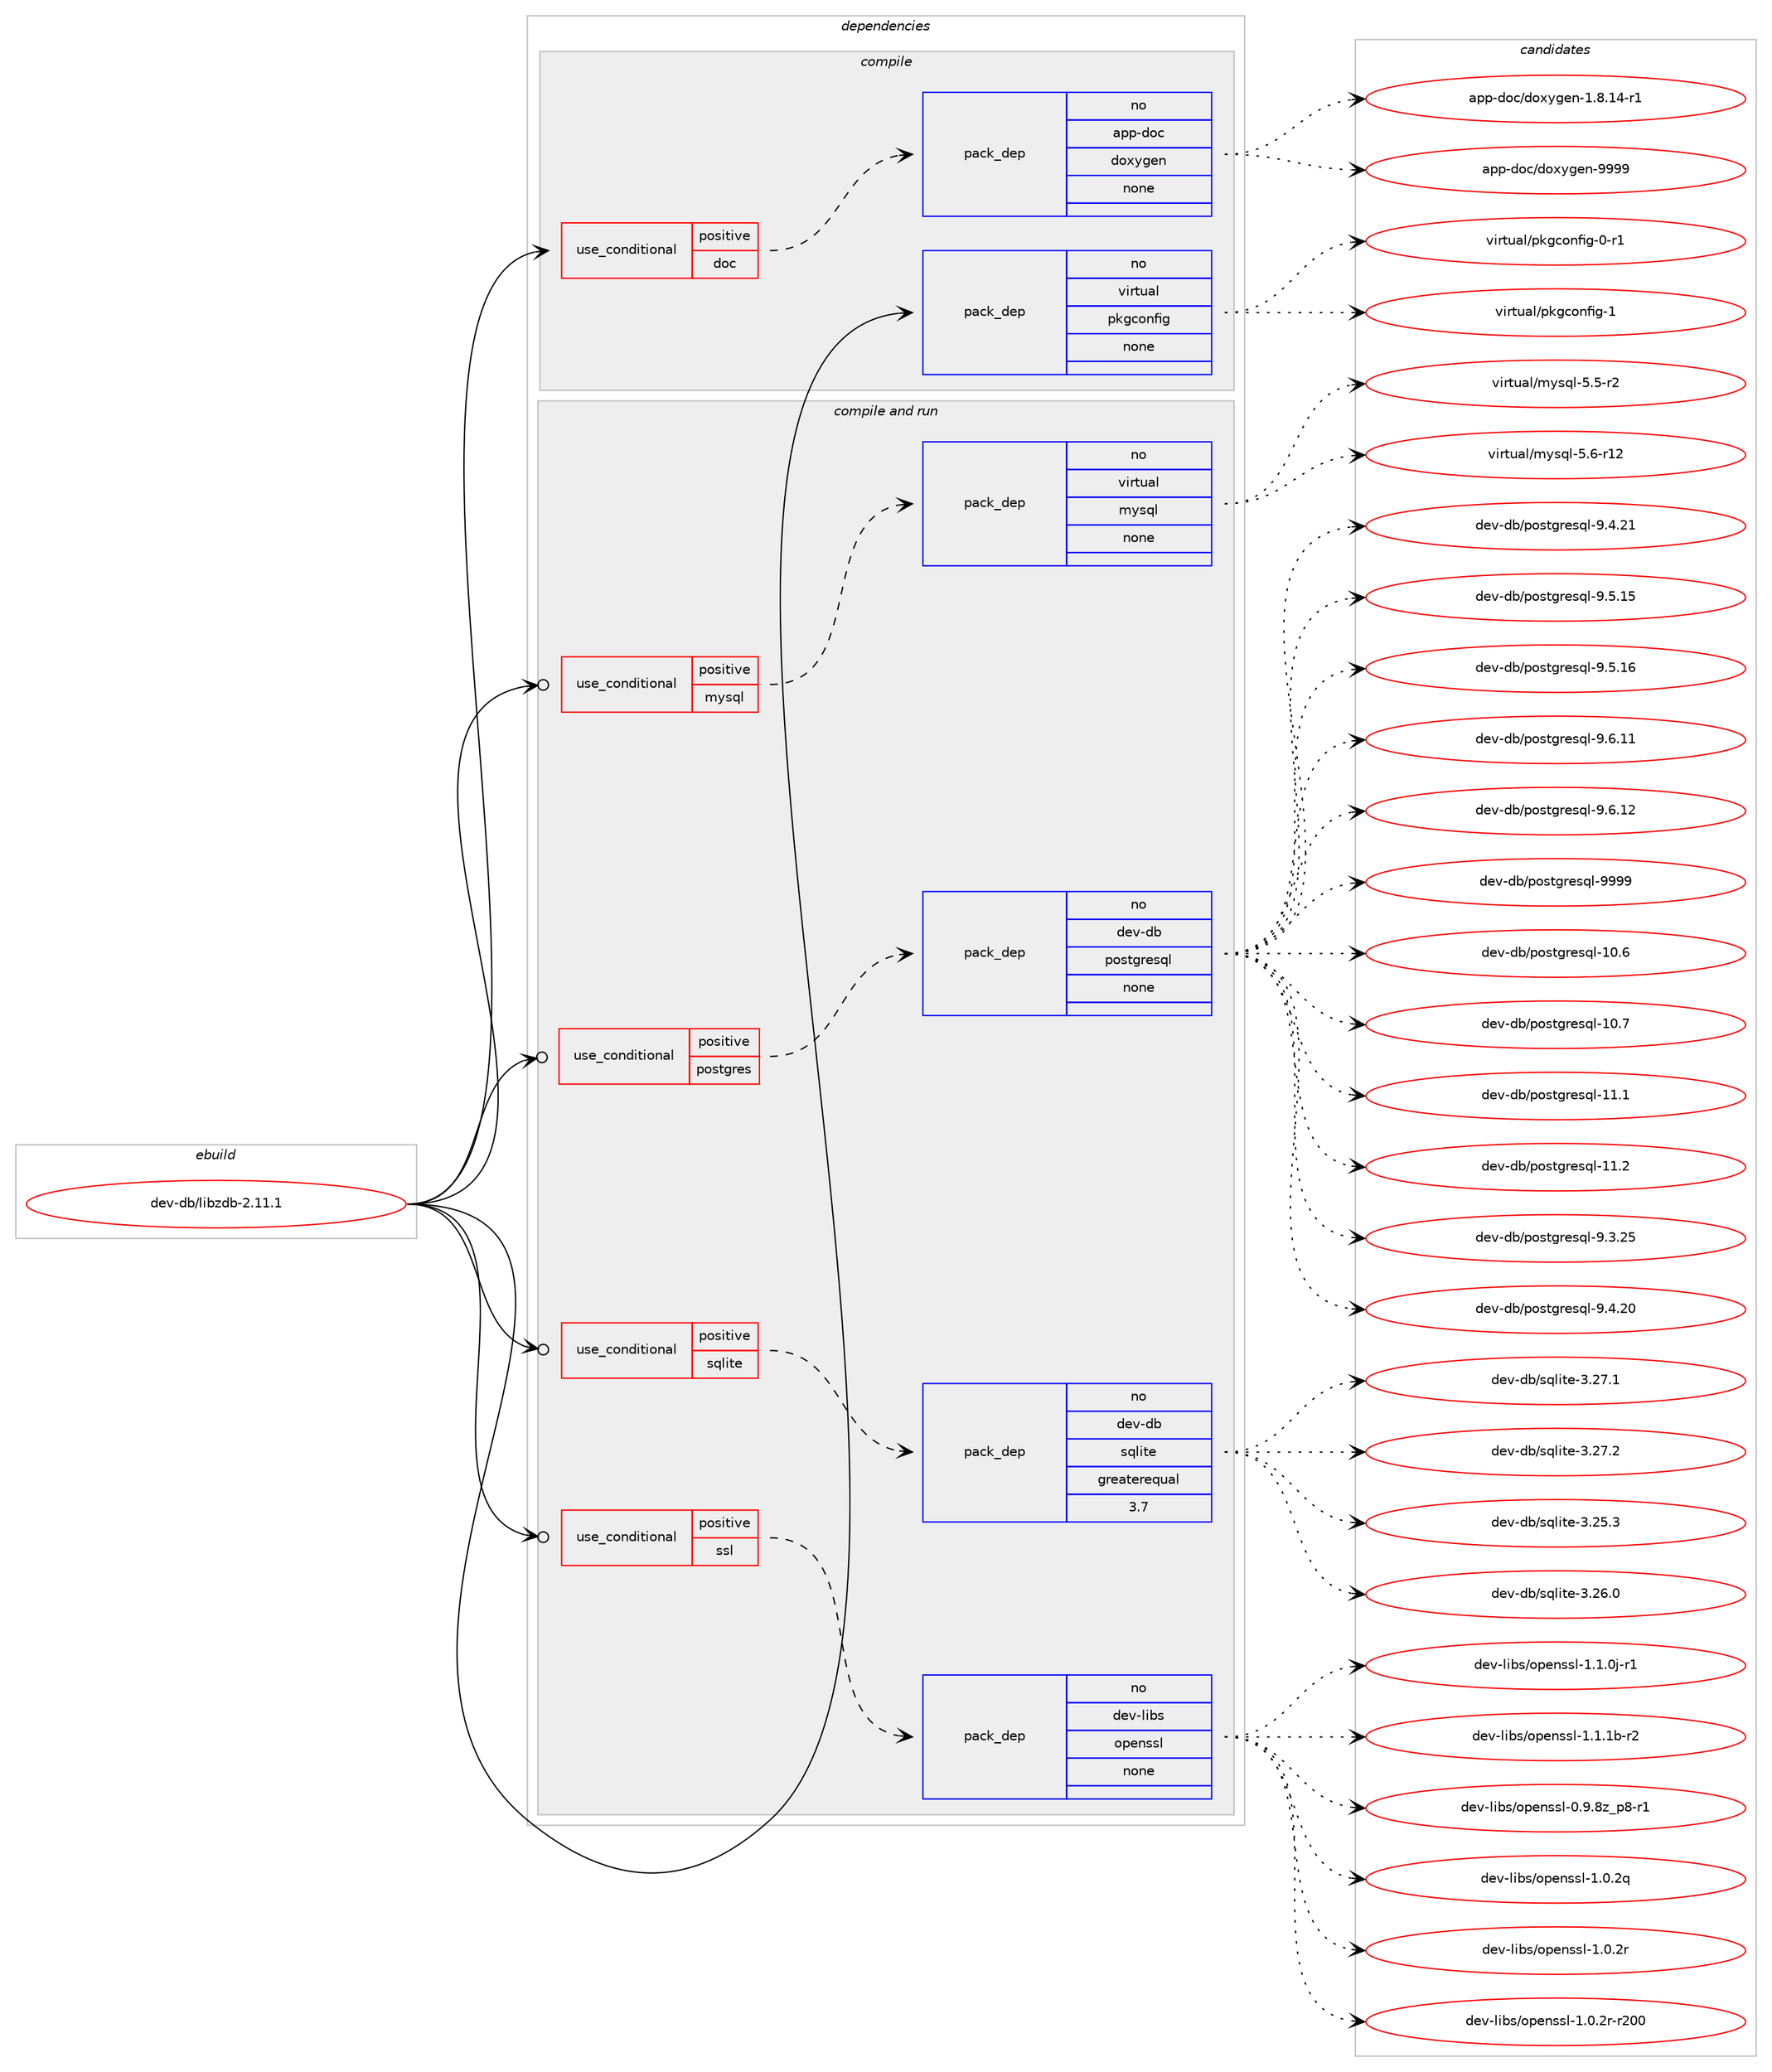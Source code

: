 digraph prolog {

# *************
# Graph options
# *************

newrank=true;
concentrate=true;
compound=true;
graph [rankdir=LR,fontname=Helvetica,fontsize=10,ranksep=1.5];#, ranksep=2.5, nodesep=0.2];
edge  [arrowhead=vee];
node  [fontname=Helvetica,fontsize=10];

# **********
# The ebuild
# **********

subgraph cluster_leftcol {
color=gray;
rank=same;
label=<<i>ebuild</i>>;
id [label="dev-db/libzdb-2.11.1", color=red, width=4, href="../dev-db/libzdb-2.11.1.svg"];
}

# ****************
# The dependencies
# ****************

subgraph cluster_midcol {
color=gray;
label=<<i>dependencies</i>>;
subgraph cluster_compile {
fillcolor="#eeeeee";
style=filled;
label=<<i>compile</i>>;
subgraph cond356700 {
dependency1318384 [label=<<TABLE BORDER="0" CELLBORDER="1" CELLSPACING="0" CELLPADDING="4"><TR><TD ROWSPAN="3" CELLPADDING="10">use_conditional</TD></TR><TR><TD>positive</TD></TR><TR><TD>doc</TD></TR></TABLE>>, shape=none, color=red];
subgraph pack940773 {
dependency1318385 [label=<<TABLE BORDER="0" CELLBORDER="1" CELLSPACING="0" CELLPADDING="4" WIDTH="220"><TR><TD ROWSPAN="6" CELLPADDING="30">pack_dep</TD></TR><TR><TD WIDTH="110">no</TD></TR><TR><TD>app-doc</TD></TR><TR><TD>doxygen</TD></TR><TR><TD>none</TD></TR><TR><TD></TD></TR></TABLE>>, shape=none, color=blue];
}
dependency1318384:e -> dependency1318385:w [weight=20,style="dashed",arrowhead="vee"];
}
id:e -> dependency1318384:w [weight=20,style="solid",arrowhead="vee"];
subgraph pack940774 {
dependency1318386 [label=<<TABLE BORDER="0" CELLBORDER="1" CELLSPACING="0" CELLPADDING="4" WIDTH="220"><TR><TD ROWSPAN="6" CELLPADDING="30">pack_dep</TD></TR><TR><TD WIDTH="110">no</TD></TR><TR><TD>virtual</TD></TR><TR><TD>pkgconfig</TD></TR><TR><TD>none</TD></TR><TR><TD></TD></TR></TABLE>>, shape=none, color=blue];
}
id:e -> dependency1318386:w [weight=20,style="solid",arrowhead="vee"];
}
subgraph cluster_compileandrun {
fillcolor="#eeeeee";
style=filled;
label=<<i>compile and run</i>>;
subgraph cond356701 {
dependency1318387 [label=<<TABLE BORDER="0" CELLBORDER="1" CELLSPACING="0" CELLPADDING="4"><TR><TD ROWSPAN="3" CELLPADDING="10">use_conditional</TD></TR><TR><TD>positive</TD></TR><TR><TD>mysql</TD></TR></TABLE>>, shape=none, color=red];
subgraph pack940775 {
dependency1318388 [label=<<TABLE BORDER="0" CELLBORDER="1" CELLSPACING="0" CELLPADDING="4" WIDTH="220"><TR><TD ROWSPAN="6" CELLPADDING="30">pack_dep</TD></TR><TR><TD WIDTH="110">no</TD></TR><TR><TD>virtual</TD></TR><TR><TD>mysql</TD></TR><TR><TD>none</TD></TR><TR><TD></TD></TR></TABLE>>, shape=none, color=blue];
}
dependency1318387:e -> dependency1318388:w [weight=20,style="dashed",arrowhead="vee"];
}
id:e -> dependency1318387:w [weight=20,style="solid",arrowhead="odotvee"];
subgraph cond356702 {
dependency1318389 [label=<<TABLE BORDER="0" CELLBORDER="1" CELLSPACING="0" CELLPADDING="4"><TR><TD ROWSPAN="3" CELLPADDING="10">use_conditional</TD></TR><TR><TD>positive</TD></TR><TR><TD>postgres</TD></TR></TABLE>>, shape=none, color=red];
subgraph pack940776 {
dependency1318390 [label=<<TABLE BORDER="0" CELLBORDER="1" CELLSPACING="0" CELLPADDING="4" WIDTH="220"><TR><TD ROWSPAN="6" CELLPADDING="30">pack_dep</TD></TR><TR><TD WIDTH="110">no</TD></TR><TR><TD>dev-db</TD></TR><TR><TD>postgresql</TD></TR><TR><TD>none</TD></TR><TR><TD></TD></TR></TABLE>>, shape=none, color=blue];
}
dependency1318389:e -> dependency1318390:w [weight=20,style="dashed",arrowhead="vee"];
}
id:e -> dependency1318389:w [weight=20,style="solid",arrowhead="odotvee"];
subgraph cond356703 {
dependency1318391 [label=<<TABLE BORDER="0" CELLBORDER="1" CELLSPACING="0" CELLPADDING="4"><TR><TD ROWSPAN="3" CELLPADDING="10">use_conditional</TD></TR><TR><TD>positive</TD></TR><TR><TD>sqlite</TD></TR></TABLE>>, shape=none, color=red];
subgraph pack940777 {
dependency1318392 [label=<<TABLE BORDER="0" CELLBORDER="1" CELLSPACING="0" CELLPADDING="4" WIDTH="220"><TR><TD ROWSPAN="6" CELLPADDING="30">pack_dep</TD></TR><TR><TD WIDTH="110">no</TD></TR><TR><TD>dev-db</TD></TR><TR><TD>sqlite</TD></TR><TR><TD>greaterequal</TD></TR><TR><TD>3.7</TD></TR></TABLE>>, shape=none, color=blue];
}
dependency1318391:e -> dependency1318392:w [weight=20,style="dashed",arrowhead="vee"];
}
id:e -> dependency1318391:w [weight=20,style="solid",arrowhead="odotvee"];
subgraph cond356704 {
dependency1318393 [label=<<TABLE BORDER="0" CELLBORDER="1" CELLSPACING="0" CELLPADDING="4"><TR><TD ROWSPAN="3" CELLPADDING="10">use_conditional</TD></TR><TR><TD>positive</TD></TR><TR><TD>ssl</TD></TR></TABLE>>, shape=none, color=red];
subgraph pack940778 {
dependency1318394 [label=<<TABLE BORDER="0" CELLBORDER="1" CELLSPACING="0" CELLPADDING="4" WIDTH="220"><TR><TD ROWSPAN="6" CELLPADDING="30">pack_dep</TD></TR><TR><TD WIDTH="110">no</TD></TR><TR><TD>dev-libs</TD></TR><TR><TD>openssl</TD></TR><TR><TD>none</TD></TR><TR><TD></TD></TR></TABLE>>, shape=none, color=blue];
}
dependency1318393:e -> dependency1318394:w [weight=20,style="dashed",arrowhead="vee"];
}
id:e -> dependency1318393:w [weight=20,style="solid",arrowhead="odotvee"];
}
subgraph cluster_run {
fillcolor="#eeeeee";
style=filled;
label=<<i>run</i>>;
}
}

# **************
# The candidates
# **************

subgraph cluster_choices {
rank=same;
color=gray;
label=<<i>candidates</i>>;

subgraph choice940773 {
color=black;
nodesep=1;
choice97112112451001119947100111120121103101110454946564649524511449 [label="app-doc/doxygen-1.8.14-r1", color=red, width=4,href="../app-doc/doxygen-1.8.14-r1.svg"];
choice971121124510011199471001111201211031011104557575757 [label="app-doc/doxygen-9999", color=red, width=4,href="../app-doc/doxygen-9999.svg"];
dependency1318385:e -> choice97112112451001119947100111120121103101110454946564649524511449:w [style=dotted,weight="100"];
dependency1318385:e -> choice971121124510011199471001111201211031011104557575757:w [style=dotted,weight="100"];
}
subgraph choice940774 {
color=black;
nodesep=1;
choice11810511411611797108471121071039911111010210510345484511449 [label="virtual/pkgconfig-0-r1", color=red, width=4,href="../virtual/pkgconfig-0-r1.svg"];
choice1181051141161179710847112107103991111101021051034549 [label="virtual/pkgconfig-1", color=red, width=4,href="../virtual/pkgconfig-1.svg"];
dependency1318386:e -> choice11810511411611797108471121071039911111010210510345484511449:w [style=dotted,weight="100"];
dependency1318386:e -> choice1181051141161179710847112107103991111101021051034549:w [style=dotted,weight="100"];
}
subgraph choice940775 {
color=black;
nodesep=1;
choice1181051141161179710847109121115113108455346534511450 [label="virtual/mysql-5.5-r2", color=red, width=4,href="../virtual/mysql-5.5-r2.svg"];
choice118105114116117971084710912111511310845534654451144950 [label="virtual/mysql-5.6-r12", color=red, width=4,href="../virtual/mysql-5.6-r12.svg"];
dependency1318388:e -> choice1181051141161179710847109121115113108455346534511450:w [style=dotted,weight="100"];
dependency1318388:e -> choice118105114116117971084710912111511310845534654451144950:w [style=dotted,weight="100"];
}
subgraph choice940776 {
color=black;
nodesep=1;
choice1001011184510098471121111151161031141011151131084549484654 [label="dev-db/postgresql-10.6", color=red, width=4,href="../dev-db/postgresql-10.6.svg"];
choice1001011184510098471121111151161031141011151131084549484655 [label="dev-db/postgresql-10.7", color=red, width=4,href="../dev-db/postgresql-10.7.svg"];
choice1001011184510098471121111151161031141011151131084549494649 [label="dev-db/postgresql-11.1", color=red, width=4,href="../dev-db/postgresql-11.1.svg"];
choice1001011184510098471121111151161031141011151131084549494650 [label="dev-db/postgresql-11.2", color=red, width=4,href="../dev-db/postgresql-11.2.svg"];
choice10010111845100984711211111511610311410111511310845574651465053 [label="dev-db/postgresql-9.3.25", color=red, width=4,href="../dev-db/postgresql-9.3.25.svg"];
choice10010111845100984711211111511610311410111511310845574652465048 [label="dev-db/postgresql-9.4.20", color=red, width=4,href="../dev-db/postgresql-9.4.20.svg"];
choice10010111845100984711211111511610311410111511310845574652465049 [label="dev-db/postgresql-9.4.21", color=red, width=4,href="../dev-db/postgresql-9.4.21.svg"];
choice10010111845100984711211111511610311410111511310845574653464953 [label="dev-db/postgresql-9.5.15", color=red, width=4,href="../dev-db/postgresql-9.5.15.svg"];
choice10010111845100984711211111511610311410111511310845574653464954 [label="dev-db/postgresql-9.5.16", color=red, width=4,href="../dev-db/postgresql-9.5.16.svg"];
choice10010111845100984711211111511610311410111511310845574654464949 [label="dev-db/postgresql-9.6.11", color=red, width=4,href="../dev-db/postgresql-9.6.11.svg"];
choice10010111845100984711211111511610311410111511310845574654464950 [label="dev-db/postgresql-9.6.12", color=red, width=4,href="../dev-db/postgresql-9.6.12.svg"];
choice1001011184510098471121111151161031141011151131084557575757 [label="dev-db/postgresql-9999", color=red, width=4,href="../dev-db/postgresql-9999.svg"];
dependency1318390:e -> choice1001011184510098471121111151161031141011151131084549484654:w [style=dotted,weight="100"];
dependency1318390:e -> choice1001011184510098471121111151161031141011151131084549484655:w [style=dotted,weight="100"];
dependency1318390:e -> choice1001011184510098471121111151161031141011151131084549494649:w [style=dotted,weight="100"];
dependency1318390:e -> choice1001011184510098471121111151161031141011151131084549494650:w [style=dotted,weight="100"];
dependency1318390:e -> choice10010111845100984711211111511610311410111511310845574651465053:w [style=dotted,weight="100"];
dependency1318390:e -> choice10010111845100984711211111511610311410111511310845574652465048:w [style=dotted,weight="100"];
dependency1318390:e -> choice10010111845100984711211111511610311410111511310845574652465049:w [style=dotted,weight="100"];
dependency1318390:e -> choice10010111845100984711211111511610311410111511310845574653464953:w [style=dotted,weight="100"];
dependency1318390:e -> choice10010111845100984711211111511610311410111511310845574653464954:w [style=dotted,weight="100"];
dependency1318390:e -> choice10010111845100984711211111511610311410111511310845574654464949:w [style=dotted,weight="100"];
dependency1318390:e -> choice10010111845100984711211111511610311410111511310845574654464950:w [style=dotted,weight="100"];
dependency1318390:e -> choice1001011184510098471121111151161031141011151131084557575757:w [style=dotted,weight="100"];
}
subgraph choice940777 {
color=black;
nodesep=1;
choice10010111845100984711511310810511610145514650534651 [label="dev-db/sqlite-3.25.3", color=red, width=4,href="../dev-db/sqlite-3.25.3.svg"];
choice10010111845100984711511310810511610145514650544648 [label="dev-db/sqlite-3.26.0", color=red, width=4,href="../dev-db/sqlite-3.26.0.svg"];
choice10010111845100984711511310810511610145514650554649 [label="dev-db/sqlite-3.27.1", color=red, width=4,href="../dev-db/sqlite-3.27.1.svg"];
choice10010111845100984711511310810511610145514650554650 [label="dev-db/sqlite-3.27.2", color=red, width=4,href="../dev-db/sqlite-3.27.2.svg"];
dependency1318392:e -> choice10010111845100984711511310810511610145514650534651:w [style=dotted,weight="100"];
dependency1318392:e -> choice10010111845100984711511310810511610145514650544648:w [style=dotted,weight="100"];
dependency1318392:e -> choice10010111845100984711511310810511610145514650554649:w [style=dotted,weight="100"];
dependency1318392:e -> choice10010111845100984711511310810511610145514650554650:w [style=dotted,weight="100"];
}
subgraph choice940778 {
color=black;
nodesep=1;
choice10010111845108105981154711111210111011511510845484657465612295112564511449 [label="dev-libs/openssl-0.9.8z_p8-r1", color=red, width=4,href="../dev-libs/openssl-0.9.8z_p8-r1.svg"];
choice100101118451081059811547111112101110115115108454946484650113 [label="dev-libs/openssl-1.0.2q", color=red, width=4,href="../dev-libs/openssl-1.0.2q.svg"];
choice100101118451081059811547111112101110115115108454946484650114 [label="dev-libs/openssl-1.0.2r", color=red, width=4,href="../dev-libs/openssl-1.0.2r.svg"];
choice10010111845108105981154711111210111011511510845494648465011445114504848 [label="dev-libs/openssl-1.0.2r-r200", color=red, width=4,href="../dev-libs/openssl-1.0.2r-r200.svg"];
choice1001011184510810598115471111121011101151151084549464946481064511449 [label="dev-libs/openssl-1.1.0j-r1", color=red, width=4,href="../dev-libs/openssl-1.1.0j-r1.svg"];
choice100101118451081059811547111112101110115115108454946494649984511450 [label="dev-libs/openssl-1.1.1b-r2", color=red, width=4,href="../dev-libs/openssl-1.1.1b-r2.svg"];
dependency1318394:e -> choice10010111845108105981154711111210111011511510845484657465612295112564511449:w [style=dotted,weight="100"];
dependency1318394:e -> choice100101118451081059811547111112101110115115108454946484650113:w [style=dotted,weight="100"];
dependency1318394:e -> choice100101118451081059811547111112101110115115108454946484650114:w [style=dotted,weight="100"];
dependency1318394:e -> choice10010111845108105981154711111210111011511510845494648465011445114504848:w [style=dotted,weight="100"];
dependency1318394:e -> choice1001011184510810598115471111121011101151151084549464946481064511449:w [style=dotted,weight="100"];
dependency1318394:e -> choice100101118451081059811547111112101110115115108454946494649984511450:w [style=dotted,weight="100"];
}
}

}
